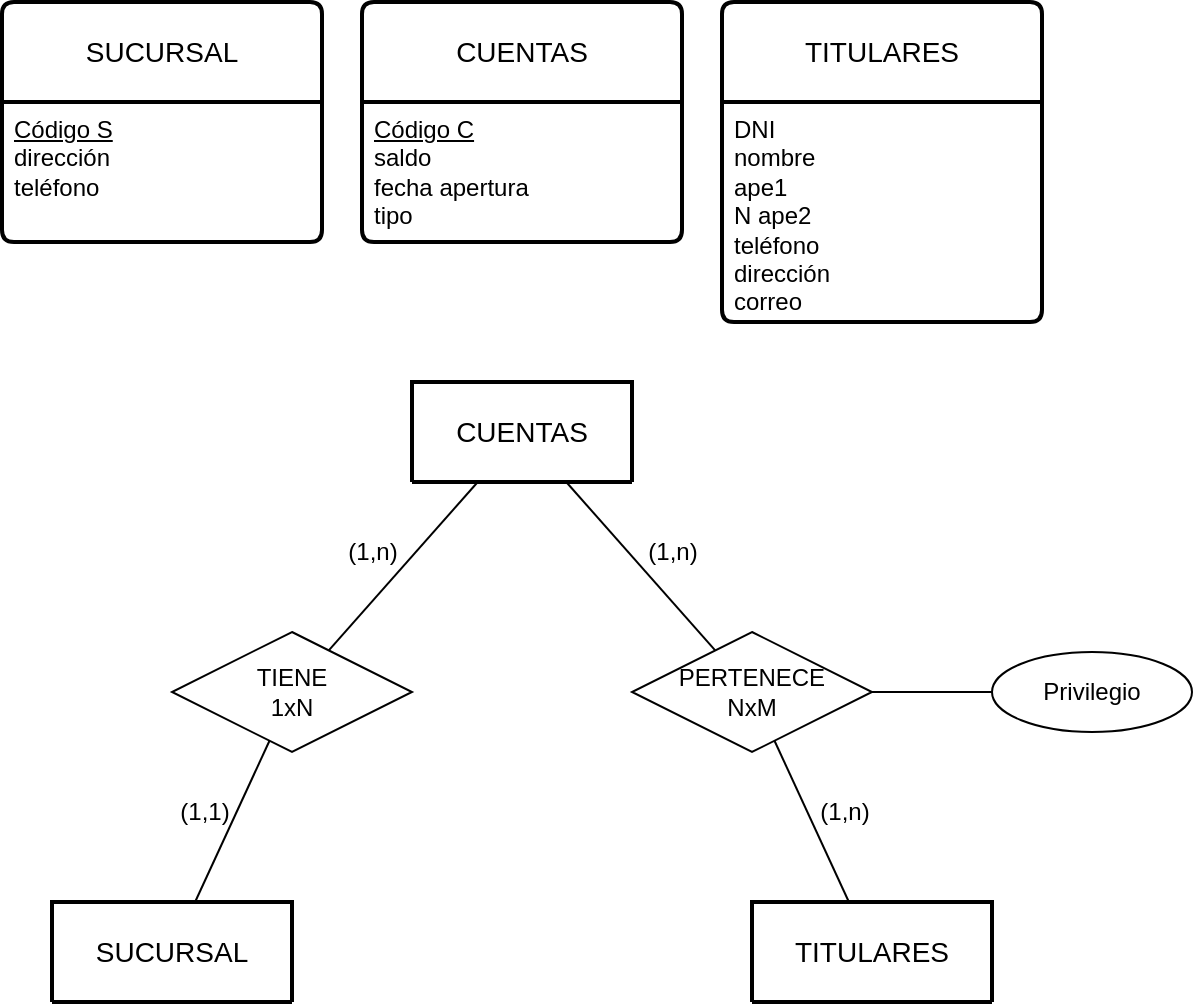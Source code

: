 <mxfile version="21.8.2" type="device">
  <diagram name="Página-1" id="5lnE91gXtBwq7FEcaUg7">
    <mxGraphModel dx="725" dy="655" grid="1" gridSize="10" guides="1" tooltips="1" connect="1" arrows="1" fold="1" page="1" pageScale="1" pageWidth="827" pageHeight="1169" math="0" shadow="0">
      <root>
        <mxCell id="0" />
        <mxCell id="1" parent="0" />
        <mxCell id="nLXt0SaIvsujhRZnVf7n-1" value="SUCURSAL" style="swimlane;childLayout=stackLayout;horizontal=1;startSize=50;horizontalStack=0;rounded=1;fontSize=14;fontStyle=0;strokeWidth=2;resizeParent=0;resizeLast=1;shadow=0;dashed=0;align=center;arcSize=4;whiteSpace=wrap;html=1;" vertex="1" parent="1">
          <mxGeometry x="154" y="150" width="160" height="120" as="geometry" />
        </mxCell>
        <mxCell id="nLXt0SaIvsujhRZnVf7n-2" value="&lt;u&gt;Código S&lt;br&gt;&lt;/u&gt;dirección&lt;br&gt;teléfono" style="align=left;strokeColor=none;fillColor=none;spacingLeft=4;fontSize=12;verticalAlign=top;resizable=0;rotatable=0;part=1;html=1;" vertex="1" parent="nLXt0SaIvsujhRZnVf7n-1">
          <mxGeometry y="50" width="160" height="70" as="geometry" />
        </mxCell>
        <mxCell id="nLXt0SaIvsujhRZnVf7n-3" value="CUENTAS" style="swimlane;childLayout=stackLayout;horizontal=1;startSize=50;horizontalStack=0;rounded=1;fontSize=14;fontStyle=0;strokeWidth=2;resizeParent=0;resizeLast=1;shadow=0;dashed=0;align=center;arcSize=4;whiteSpace=wrap;html=1;" vertex="1" parent="1">
          <mxGeometry x="334" y="150" width="160" height="120" as="geometry" />
        </mxCell>
        <mxCell id="nLXt0SaIvsujhRZnVf7n-4" value="&lt;u&gt;Código C&lt;/u&gt;&lt;br&gt;saldo&lt;br&gt;fecha apertura&lt;br&gt;tipo" style="align=left;strokeColor=none;fillColor=none;spacingLeft=4;fontSize=12;verticalAlign=top;resizable=0;rotatable=0;part=1;html=1;" vertex="1" parent="nLXt0SaIvsujhRZnVf7n-3">
          <mxGeometry y="50" width="160" height="70" as="geometry" />
        </mxCell>
        <mxCell id="nLXt0SaIvsujhRZnVf7n-5" value="TITULARES" style="swimlane;childLayout=stackLayout;horizontal=1;startSize=50;horizontalStack=0;rounded=1;fontSize=14;fontStyle=0;strokeWidth=2;resizeParent=0;resizeLast=1;shadow=0;dashed=0;align=center;arcSize=4;whiteSpace=wrap;html=1;" vertex="1" parent="1">
          <mxGeometry x="514" y="150" width="160" height="160" as="geometry" />
        </mxCell>
        <mxCell id="nLXt0SaIvsujhRZnVf7n-6" value="DNI&lt;br&gt;nombre&lt;br&gt;ape1&lt;br&gt;N ape2&lt;br&gt;teléfono&lt;br&gt;dirección&lt;br&gt;correo" style="align=left;strokeColor=none;fillColor=none;spacingLeft=4;fontSize=12;verticalAlign=top;resizable=0;rotatable=0;part=1;html=1;" vertex="1" parent="nLXt0SaIvsujhRZnVf7n-5">
          <mxGeometry y="50" width="160" height="110" as="geometry" />
        </mxCell>
        <mxCell id="nLXt0SaIvsujhRZnVf7n-7" value="SUCURSAL" style="swimlane;childLayout=stackLayout;horizontal=1;startSize=50;horizontalStack=0;rounded=1;fontSize=14;fontStyle=0;strokeWidth=2;resizeParent=0;resizeLast=1;shadow=0;dashed=0;align=center;arcSize=4;whiteSpace=wrap;html=1;" vertex="1" collapsed="1" parent="1">
          <mxGeometry x="179" y="600" width="120" height="50" as="geometry">
            <mxRectangle x="160" y="330" width="160" height="120" as="alternateBounds" />
          </mxGeometry>
        </mxCell>
        <mxCell id="nLXt0SaIvsujhRZnVf7n-8" value="&lt;u&gt;Código S&lt;br&gt;&lt;/u&gt;dirección&lt;br&gt;teléfono" style="align=left;strokeColor=none;fillColor=none;spacingLeft=4;fontSize=12;verticalAlign=top;resizable=0;rotatable=0;part=1;html=1;" vertex="1" parent="nLXt0SaIvsujhRZnVf7n-7">
          <mxGeometry y="50" width="160" height="70" as="geometry" />
        </mxCell>
        <mxCell id="nLXt0SaIvsujhRZnVf7n-9" value="CUENTAS" style="swimlane;childLayout=stackLayout;horizontal=1;startSize=50;horizontalStack=0;rounded=1;fontSize=14;fontStyle=0;strokeWidth=2;resizeParent=0;resizeLast=1;shadow=0;dashed=0;align=center;arcSize=4;whiteSpace=wrap;html=1;" vertex="1" collapsed="1" parent="1">
          <mxGeometry x="359" y="340" width="110" height="50" as="geometry">
            <mxRectangle x="359" y="340" width="160" height="120" as="alternateBounds" />
          </mxGeometry>
        </mxCell>
        <mxCell id="nLXt0SaIvsujhRZnVf7n-10" value="&lt;u&gt;Código C&lt;/u&gt;&lt;br&gt;saldo&lt;br&gt;fecha apertura&lt;br&gt;tipo" style="align=left;strokeColor=none;fillColor=none;spacingLeft=4;fontSize=12;verticalAlign=top;resizable=0;rotatable=0;part=1;html=1;" vertex="1" parent="nLXt0SaIvsujhRZnVf7n-9">
          <mxGeometry y="50" width="160" height="70" as="geometry" />
        </mxCell>
        <mxCell id="nLXt0SaIvsujhRZnVf7n-11" value="TITULARES" style="swimlane;childLayout=stackLayout;horizontal=1;startSize=50;horizontalStack=0;rounded=1;fontSize=14;fontStyle=0;strokeWidth=2;resizeParent=0;resizeLast=1;shadow=0;dashed=0;align=center;arcSize=4;whiteSpace=wrap;html=1;" vertex="1" collapsed="1" parent="1">
          <mxGeometry x="529" y="600" width="120" height="50" as="geometry">
            <mxRectangle x="414" y="590" width="160" height="160" as="alternateBounds" />
          </mxGeometry>
        </mxCell>
        <mxCell id="nLXt0SaIvsujhRZnVf7n-12" value="DNI&lt;br&gt;nombre&lt;br&gt;ape1&lt;br&gt;N ape2&lt;br&gt;teléfono&lt;br&gt;dirección&lt;br&gt;correo" style="align=left;strokeColor=none;fillColor=none;spacingLeft=4;fontSize=12;verticalAlign=top;resizable=0;rotatable=0;part=1;html=1;" vertex="1" parent="nLXt0SaIvsujhRZnVf7n-11">
          <mxGeometry y="50" width="160" height="110" as="geometry" />
        </mxCell>
        <mxCell id="nLXt0SaIvsujhRZnVf7n-13" value="TIENE&lt;br&gt;1xN" style="shape=rhombus;perimeter=rhombusPerimeter;whiteSpace=wrap;html=1;align=center;" vertex="1" parent="1">
          <mxGeometry x="239" y="465" width="120" height="60" as="geometry" />
        </mxCell>
        <mxCell id="nLXt0SaIvsujhRZnVf7n-14" value="PERTENECE&lt;br&gt;NxM" style="shape=rhombus;perimeter=rhombusPerimeter;whiteSpace=wrap;html=1;align=center;" vertex="1" parent="1">
          <mxGeometry x="469" y="465" width="120" height="60" as="geometry" />
        </mxCell>
        <mxCell id="nLXt0SaIvsujhRZnVf7n-15" value="" style="endArrow=none;html=1;rounded=0;" edge="1" parent="1" source="nLXt0SaIvsujhRZnVf7n-7" target="nLXt0SaIvsujhRZnVf7n-13">
          <mxGeometry relative="1" as="geometry">
            <mxPoint x="320" y="390" as="sourcePoint" />
            <mxPoint x="480" y="390" as="targetPoint" />
          </mxGeometry>
        </mxCell>
        <mxCell id="nLXt0SaIvsujhRZnVf7n-16" value="" style="endArrow=none;html=1;rounded=0;" edge="1" parent="1" source="nLXt0SaIvsujhRZnVf7n-9" target="nLXt0SaIvsujhRZnVf7n-13">
          <mxGeometry relative="1" as="geometry">
            <mxPoint x="261" y="610" as="sourcePoint" />
            <mxPoint x="298" y="529" as="targetPoint" />
          </mxGeometry>
        </mxCell>
        <mxCell id="nLXt0SaIvsujhRZnVf7n-17" value="" style="endArrow=none;html=1;rounded=0;" edge="1" parent="1" source="nLXt0SaIvsujhRZnVf7n-9" target="nLXt0SaIvsujhRZnVf7n-14">
          <mxGeometry relative="1" as="geometry">
            <mxPoint x="402" y="400" as="sourcePoint" />
            <mxPoint x="327" y="484" as="targetPoint" />
          </mxGeometry>
        </mxCell>
        <mxCell id="nLXt0SaIvsujhRZnVf7n-18" value="" style="endArrow=none;html=1;rounded=0;" edge="1" parent="1" source="nLXt0SaIvsujhRZnVf7n-11" target="nLXt0SaIvsujhRZnVf7n-14">
          <mxGeometry relative="1" as="geometry">
            <mxPoint x="446" y="400" as="sourcePoint" />
            <mxPoint x="521" y="484" as="targetPoint" />
          </mxGeometry>
        </mxCell>
        <mxCell id="nLXt0SaIvsujhRZnVf7n-19" value="(1,1)" style="text;html=1;align=center;verticalAlign=middle;resizable=0;points=[];autosize=1;strokeColor=none;fillColor=none;" vertex="1" parent="1">
          <mxGeometry x="230" y="540" width="50" height="30" as="geometry" />
        </mxCell>
        <mxCell id="nLXt0SaIvsujhRZnVf7n-21" value="(1,n)" style="text;html=1;align=center;verticalAlign=middle;resizable=0;points=[];autosize=1;strokeColor=none;fillColor=none;" vertex="1" parent="1">
          <mxGeometry x="314" y="410" width="50" height="30" as="geometry" />
        </mxCell>
        <mxCell id="nLXt0SaIvsujhRZnVf7n-22" value="(1,n)" style="text;html=1;align=center;verticalAlign=middle;resizable=0;points=[];autosize=1;strokeColor=none;fillColor=none;" vertex="1" parent="1">
          <mxGeometry x="464" y="410" width="50" height="30" as="geometry" />
        </mxCell>
        <mxCell id="nLXt0SaIvsujhRZnVf7n-23" value="(1,n)" style="text;html=1;align=center;verticalAlign=middle;resizable=0;points=[];autosize=1;strokeColor=none;fillColor=none;" vertex="1" parent="1">
          <mxGeometry x="550" y="540" width="50" height="30" as="geometry" />
        </mxCell>
        <mxCell id="nLXt0SaIvsujhRZnVf7n-24" value="Privilegio" style="ellipse;whiteSpace=wrap;html=1;align=center;" vertex="1" parent="1">
          <mxGeometry x="649" y="475" width="100" height="40" as="geometry" />
        </mxCell>
        <mxCell id="nLXt0SaIvsujhRZnVf7n-25" value="" style="endArrow=none;html=1;rounded=0;" edge="1" parent="1" source="nLXt0SaIvsujhRZnVf7n-14" target="nLXt0SaIvsujhRZnVf7n-24">
          <mxGeometry relative="1" as="geometry">
            <mxPoint x="320" y="390" as="sourcePoint" />
            <mxPoint x="480" y="390" as="targetPoint" />
          </mxGeometry>
        </mxCell>
      </root>
    </mxGraphModel>
  </diagram>
</mxfile>
